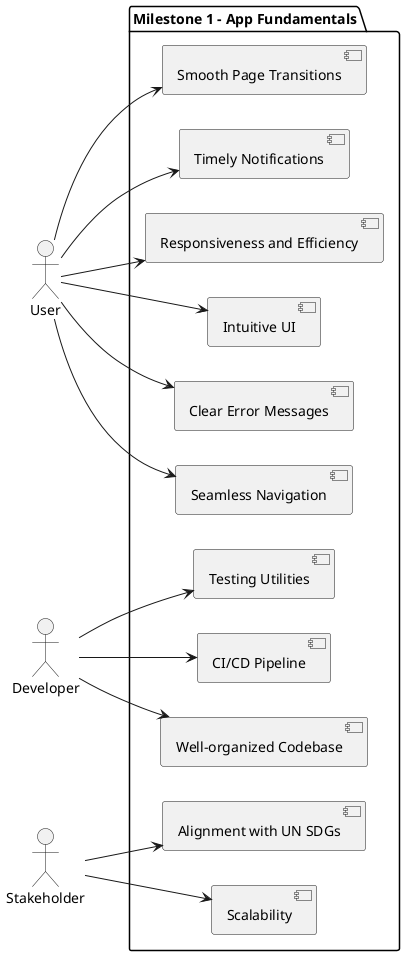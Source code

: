 @startuml
left to right direction

actor User as U
actor Developer as D
actor Stakeholder as S

package "Milestone 1 - App Fundamentals" {
    [Seamless Navigation] as US1
    [Smooth Page Transitions] as US2
    [CI/CD Pipeline] as US3
    [Timely Notifications] as US4
    [Testing Utilities] as US5
    [Responsiveness and Efficiency] as US6
    [Intuitive UI] as US7
    [Scalability] as US8
    [Clear Error Messages] as US9
    [Well-organized Codebase] as US10
    [Alignment with UN SDGs] as US11
}

U --> US1
U --> US2
U --> US4
U --> US6
U --> US7
U --> US9

D --> US3
D --> US5
D --> US10

S --> US8
S --> US11

@enduml
